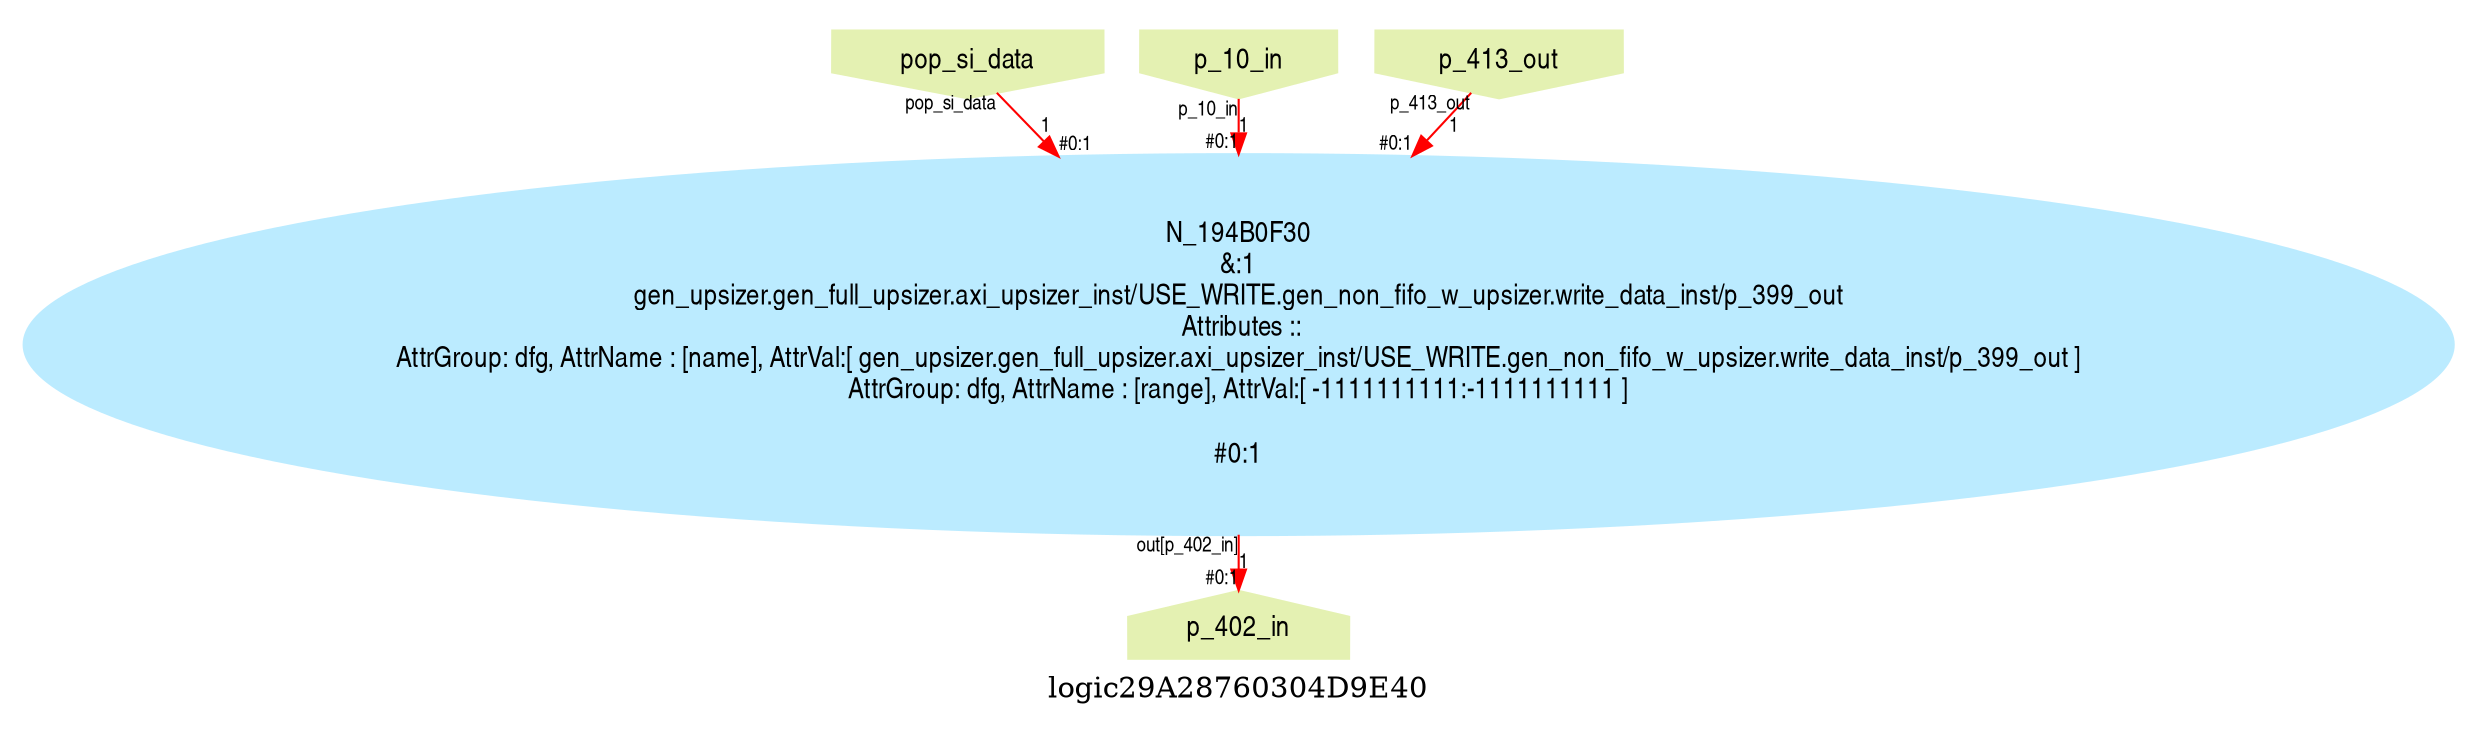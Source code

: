 digraph logic29A28760304D9E40 {
graph [label="logic29A28760304D9E40", margin="0.1,0.1", size="100,100", ranksep=0.1, splines=true];
node [style=filled, color="#ffee80", fontname=helveticanarrow];
edge [color="#ff0000", fontsize=10, fontname=helveticanarrow];
{ rank = source;logic29A28760304D9E40_pop_si_data [label="pop_si_data", shape=invhouse, color="#e4f1b2"];
logic29A28760304D9E40_p_10_in [label="p_10_in", shape=invhouse, color="#e4f1b2"];
logic29A28760304D9E40_p_413_out [label="p_413_out", shape=invhouse, color="#e4f1b2"];
}
{ rank = sink;logic29A28760304D9E40_p_402_in [label="p_402_in", shape=house, color="#e4f1b2"];
}
N_194B0F30 [label="N_194B0F30\n&:1\ngen_upsizer.gen_full_upsizer.axi_upsizer_inst/USE_WRITE.gen_non_fifo_w_upsizer.write_data_inst/p_399_out\n Attributes ::\nAttrGroup: dfg, AttrName : [name], AttrVal:[ gen_upsizer.gen_full_upsizer.axi_upsizer_inst/USE_WRITE.gen_non_fifo_w_upsizer.write_data_inst/p_399_out ]\nAttrGroup: dfg, AttrName : [range], AttrVal:[ -1111111111:-1111111111 ]\n\n#0:1\n", color="#bbebff"];
logic29A28760304D9E40_pop_si_data -> N_194B0F30 [label="1", taillabel=<pop_si_data>, headlabel=<P_1D88FF20>, headlabel=<#0:1>];
logic29A28760304D9E40_p_10_in -> N_194B0F30 [label="1", taillabel=<p_10_in>, headlabel=<B>, headlabel=<#0:1>];
logic29A28760304D9E40_p_413_out -> N_194B0F30 [label="1", taillabel=<p_413_out>, headlabel=<A>, headlabel=<#0:1>];
N_194B0F30 -> logic29A28760304D9E40_p_402_in [label="1", taillabel=<out[p_402_in]>, headlabel=<p_402_in>, headlabel=<#0:1>];
}
